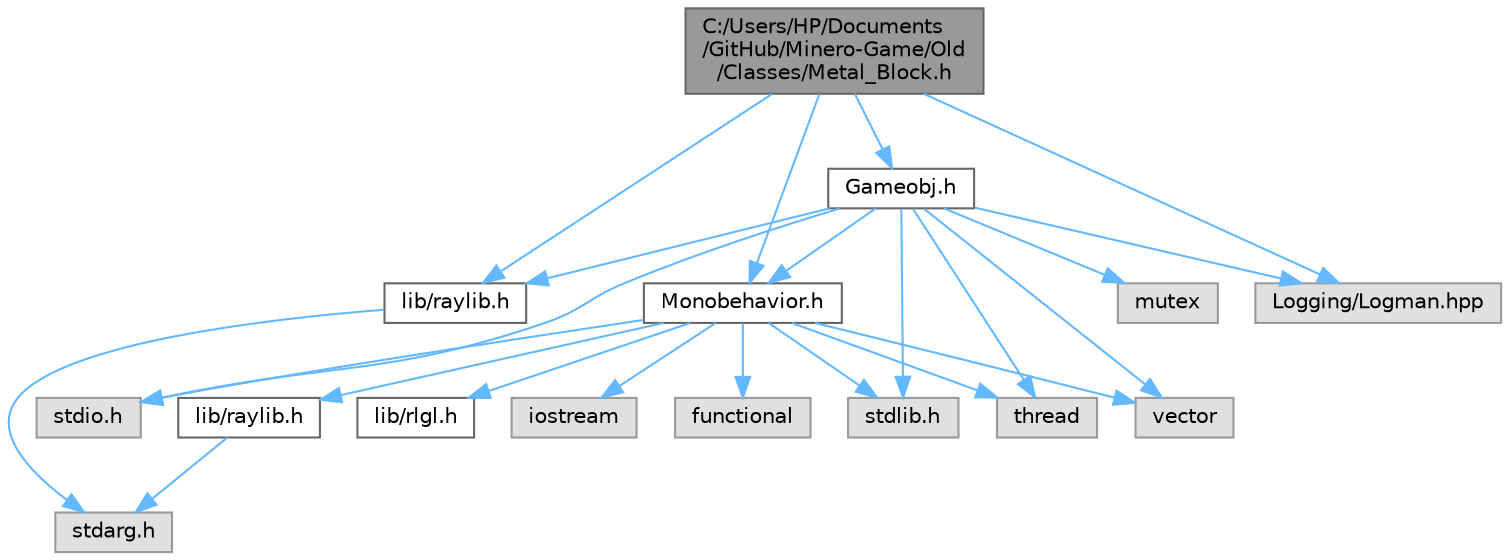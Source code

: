 digraph "C:/Users/HP/Documents/GitHub/Minero-Game/Old/Classes/Metal_Block.h"
{
 // LATEX_PDF_SIZE
  bgcolor="transparent";
  edge [fontname=Helvetica,fontsize=10,labelfontname=Helvetica,labelfontsize=10];
  node [fontname=Helvetica,fontsize=10,shape=box,height=0.2,width=0.4];
  Node1 [id="Node000001",label="C:/Users/HP/Documents\l/GitHub/Minero-Game/Old\l/Classes/Metal_Block.h",height=0.2,width=0.4,color="gray40", fillcolor="grey60", style="filled", fontcolor="black",tooltip=" "];
  Node1 -> Node2 [id="edge23_Node000001_Node000002",color="steelblue1",style="solid",tooltip=" "];
  Node2 [id="Node000002",label="lib/raylib.h",height=0.2,width=0.4,color="grey40", fillcolor="white", style="filled",URL="$_old_2_classes_2lib_2raylib_8h.html",tooltip=" "];
  Node2 -> Node3 [id="edge24_Node000002_Node000003",color="steelblue1",style="solid",tooltip=" "];
  Node3 [id="Node000003",label="stdarg.h",height=0.2,width=0.4,color="grey60", fillcolor="#E0E0E0", style="filled",tooltip=" "];
  Node1 -> Node4 [id="edge25_Node000001_Node000004",color="steelblue1",style="solid",tooltip=" "];
  Node4 [id="Node000004",label="Gameobj.h",height=0.2,width=0.4,color="grey40", fillcolor="white", style="filled",URL="$_old_2_classes_2_gameobj_8h.html",tooltip=" "];
  Node4 -> Node2 [id="edge26_Node000004_Node000002",color="steelblue1",style="solid",tooltip=" "];
  Node4 -> Node5 [id="edge27_Node000004_Node000005",color="steelblue1",style="solid",tooltip=" "];
  Node5 [id="Node000005",label="Monobehavior.h",height=0.2,width=0.4,color="grey40", fillcolor="white", style="filled",URL="$_monobehavior_8h.html",tooltip=" "];
  Node5 -> Node6 [id="edge28_Node000005_Node000006",color="steelblue1",style="solid",tooltip=" "];
  Node6 [id="Node000006",label="lib/raylib.h",height=0.2,width=0.4,color="grey40", fillcolor="white", style="filled",URL="$_classes_2lib_2raylib_8h.html",tooltip=" "];
  Node6 -> Node3 [id="edge29_Node000006_Node000003",color="steelblue1",style="solid",tooltip=" "];
  Node5 -> Node7 [id="edge30_Node000005_Node000007",color="steelblue1",style="solid",tooltip=" "];
  Node7 [id="Node000007",label="lib/rlgl.h",height=0.2,width=0.4,color="grey40", fillcolor="white", style="filled",URL="$_classes_2lib_2rlgl_8h.html",tooltip=" "];
  Node5 -> Node8 [id="edge31_Node000005_Node000008",color="steelblue1",style="solid",tooltip=" "];
  Node8 [id="Node000008",label="stdio.h",height=0.2,width=0.4,color="grey60", fillcolor="#E0E0E0", style="filled",tooltip=" "];
  Node5 -> Node9 [id="edge32_Node000005_Node000009",color="steelblue1",style="solid",tooltip=" "];
  Node9 [id="Node000009",label="stdlib.h",height=0.2,width=0.4,color="grey60", fillcolor="#E0E0E0", style="filled",tooltip=" "];
  Node5 -> Node10 [id="edge33_Node000005_Node000010",color="steelblue1",style="solid",tooltip=" "];
  Node10 [id="Node000010",label="iostream",height=0.2,width=0.4,color="grey60", fillcolor="#E0E0E0", style="filled",tooltip=" "];
  Node5 -> Node11 [id="edge34_Node000005_Node000011",color="steelblue1",style="solid",tooltip=" "];
  Node11 [id="Node000011",label="thread",height=0.2,width=0.4,color="grey60", fillcolor="#E0E0E0", style="filled",tooltip=" "];
  Node5 -> Node12 [id="edge35_Node000005_Node000012",color="steelblue1",style="solid",tooltip=" "];
  Node12 [id="Node000012",label="vector",height=0.2,width=0.4,color="grey60", fillcolor="#E0E0E0", style="filled",tooltip=" "];
  Node5 -> Node13 [id="edge36_Node000005_Node000013",color="steelblue1",style="solid",tooltip=" "];
  Node13 [id="Node000013",label="functional",height=0.2,width=0.4,color="grey60", fillcolor="#E0E0E0", style="filled",tooltip=" "];
  Node4 -> Node14 [id="edge37_Node000004_Node000014",color="steelblue1",style="solid",tooltip=" "];
  Node14 [id="Node000014",label="Logging/Logman.hpp",height=0.2,width=0.4,color="grey60", fillcolor="#E0E0E0", style="filled",tooltip=" "];
  Node4 -> Node8 [id="edge38_Node000004_Node000008",color="steelblue1",style="solid",tooltip=" "];
  Node4 -> Node9 [id="edge39_Node000004_Node000009",color="steelblue1",style="solid",tooltip=" "];
  Node4 -> Node12 [id="edge40_Node000004_Node000012",color="steelblue1",style="solid",tooltip=" "];
  Node4 -> Node11 [id="edge41_Node000004_Node000011",color="steelblue1",style="solid",tooltip=" "];
  Node4 -> Node15 [id="edge42_Node000004_Node000015",color="steelblue1",style="solid",tooltip=" "];
  Node15 [id="Node000015",label="mutex",height=0.2,width=0.4,color="grey60", fillcolor="#E0E0E0", style="filled",tooltip=" "];
  Node1 -> Node14 [id="edge43_Node000001_Node000014",color="steelblue1",style="solid",tooltip=" "];
  Node1 -> Node5 [id="edge44_Node000001_Node000005",color="steelblue1",style="solid",tooltip=" "];
}
